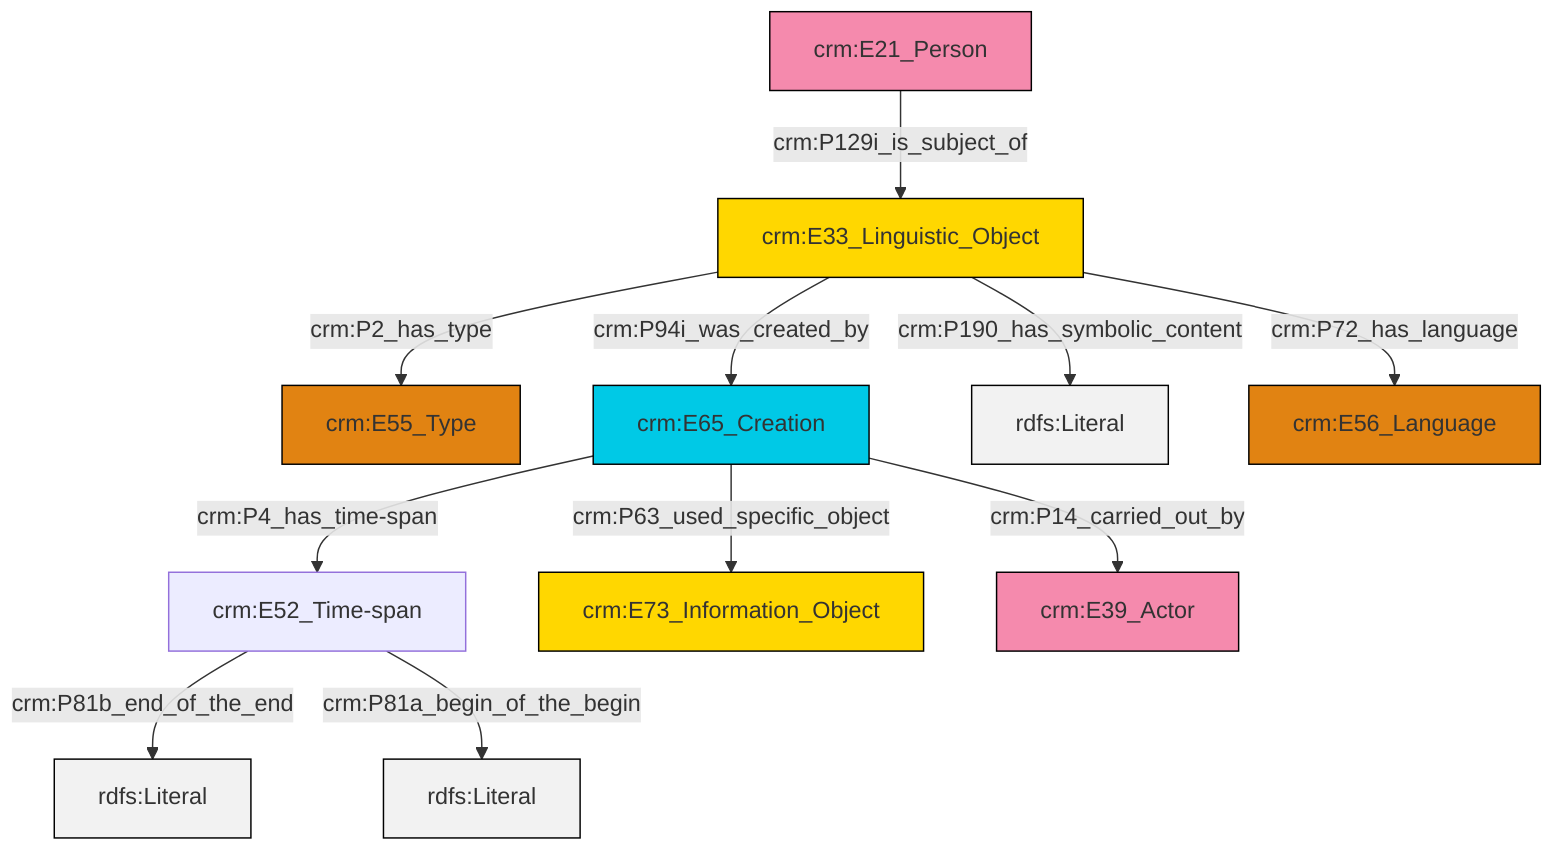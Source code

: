 graph TD
classDef Literal fill:#f2f2f2,stroke:#000000;
classDef CRM_Entity fill:#FFFFFF,stroke:#000000;
classDef Temporal_Entity fill:#00C9E6, stroke:#000000;
classDef Type fill:#E18312, stroke:#000000;
classDef Time-Span fill:#2C9C91, stroke:#000000;
classDef Appellation fill:#FFEB7F, stroke:#000000;
classDef Place fill:#008836, stroke:#000000;
classDef Persistent_Item fill:#B266B2, stroke:#000000;
classDef Conceptual_Object fill:#FFD700, stroke:#000000;
classDef Physical_Thing fill:#D2B48C, stroke:#000000;
classDef Actor fill:#f58aad, stroke:#000000;
classDef PC_Classes fill:#4ce600, stroke:#000000;
classDef Multi fill:#cccccc,stroke:#000000;

0["crm:E33_Linguistic_Object"]:::Conceptual_Object -->|crm:P2_has_type| 1["crm:E55_Type"]:::Type
9["crm:E21_Person"]:::Actor -->|crm:P129i_is_subject_of| 0["crm:E33_Linguistic_Object"]:::Conceptual_Object
2["crm:E52_Time-span"]:::Default -->|crm:P81b_end_of_the_end| 13[rdfs:Literal]:::Literal
0["crm:E33_Linguistic_Object"]:::Conceptual_Object -->|crm:P190_has_symbolic_content| 14[rdfs:Literal]:::Literal
7["crm:E65_Creation"]:::Temporal_Entity -->|crm:P4_has_time-span| 2["crm:E52_Time-span"]:::Default
7["crm:E65_Creation"]:::Temporal_Entity -->|crm:P63_used_specific_object| 4["crm:E73_Information_Object"]:::Conceptual_Object
0["crm:E33_Linguistic_Object"]:::Conceptual_Object -->|crm:P94i_was_created_by| 7["crm:E65_Creation"]:::Temporal_Entity
2["crm:E52_Time-span"]:::Default -->|crm:P81a_begin_of_the_begin| 18[rdfs:Literal]:::Literal
0["crm:E33_Linguistic_Object"]:::Conceptual_Object -->|crm:P72_has_language| 15["crm:E56_Language"]:::Type
7["crm:E65_Creation"]:::Temporal_Entity -->|crm:P14_carried_out_by| 11["crm:E39_Actor"]:::Actor